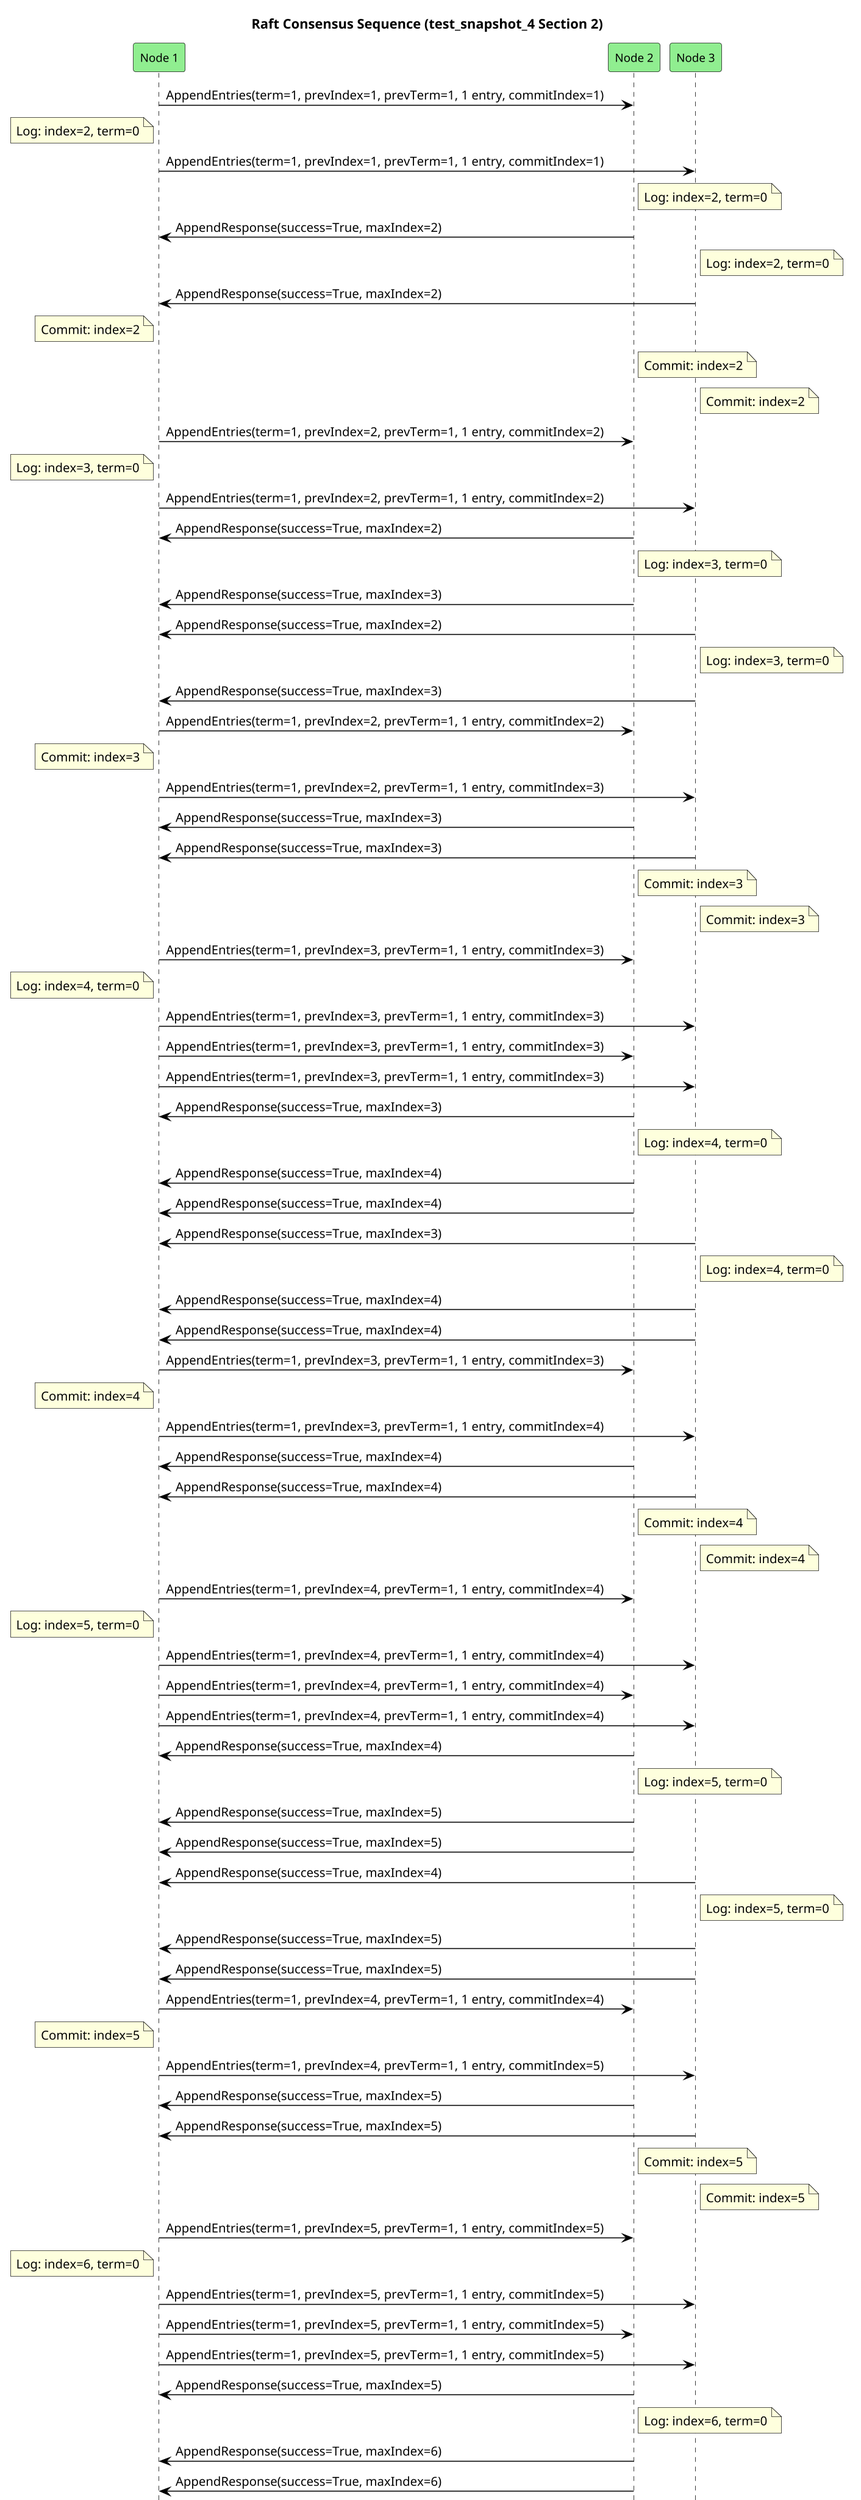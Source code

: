 @startuml
!pragma ratio 0.7
skinparam dpi 150
skinparam monochrome false
skinparam sequence {
  ArrowColor Black
  ActorBorderColor Black
  LifeLineBorderColor Black
  ParticipantFontSize 12
  Padding 10
}
skinparam legend {
  BackgroundColor #F5F5F5
  FontSize 11
}
title Raft Consensus Sequence (test_snapshot_4 Section 2)

participant "Node 1" as n1 order 10 #Lightgreen
participant "Node 2" as n2 order 20 #Lightgreen
participant "Node 3" as n3 order 30 #Lightgreen
n1 -> n2: AppendEntries(term=1, prevIndex=1, prevTerm=1, 1 entry, commitIndex=1)
note left of n1: Log: index=2, term=0
n1 -> n3: AppendEntries(term=1, prevIndex=1, prevTerm=1, 1 entry, commitIndex=1)
note right of n2: Log: index=2, term=0
n2 -> n1: AppendResponse(success=True, maxIndex=2)
note right of n3: Log: index=2, term=0
n3 -> n1: AppendResponse(success=True, maxIndex=2)
note left of n1: Commit: index=2
note right of n2: Commit: index=2
note right of n3: Commit: index=2
n1 -> n2: AppendEntries(term=1, prevIndex=2, prevTerm=1, 1 entry, commitIndex=2)
note left of n1: Log: index=3, term=0
n1 -> n3: AppendEntries(term=1, prevIndex=2, prevTerm=1, 1 entry, commitIndex=2)
n2 -> n1: AppendResponse(success=True, maxIndex=2)
note right of n2: Log: index=3, term=0
n2 -> n1: AppendResponse(success=True, maxIndex=3)
n3 -> n1: AppendResponse(success=True, maxIndex=2)
note right of n3: Log: index=3, term=0
n3 -> n1: AppendResponse(success=True, maxIndex=3)
n1 -> n2: AppendEntries(term=1, prevIndex=2, prevTerm=1, 1 entry, commitIndex=2)
note left of n1: Commit: index=3
n1 -> n3: AppendEntries(term=1, prevIndex=2, prevTerm=1, 1 entry, commitIndex=3)
n2 -> n1: AppendResponse(success=True, maxIndex=3)
n3 -> n1: AppendResponse(success=True, maxIndex=3)
note right of n2: Commit: index=3
note right of n3: Commit: index=3
n1 -> n2: AppendEntries(term=1, prevIndex=3, prevTerm=1, 1 entry, commitIndex=3)
note left of n1: Log: index=4, term=0
n1 -> n3: AppendEntries(term=1, prevIndex=3, prevTerm=1, 1 entry, commitIndex=3)
n1 -> n2: AppendEntries(term=1, prevIndex=3, prevTerm=1, 1 entry, commitIndex=3)
n1 -> n3: AppendEntries(term=1, prevIndex=3, prevTerm=1, 1 entry, commitIndex=3)
n2 -> n1: AppendResponse(success=True, maxIndex=3)
note right of n2: Log: index=4, term=0
n2 -> n1: AppendResponse(success=True, maxIndex=4)
n2 -> n1: AppendResponse(success=True, maxIndex=4)
n3 -> n1: AppendResponse(success=True, maxIndex=3)
note right of n3: Log: index=4, term=0
n3 -> n1: AppendResponse(success=True, maxIndex=4)
n3 -> n1: AppendResponse(success=True, maxIndex=4)
n1 -> n2: AppendEntries(term=1, prevIndex=3, prevTerm=1, 1 entry, commitIndex=3)
note left of n1: Commit: index=4
n1 -> n3: AppendEntries(term=1, prevIndex=3, prevTerm=1, 1 entry, commitIndex=4)
n2 -> n1: AppendResponse(success=True, maxIndex=4)
n3 -> n1: AppendResponse(success=True, maxIndex=4)
note right of n2: Commit: index=4
note right of n3: Commit: index=4
n1 -> n2: AppendEntries(term=1, prevIndex=4, prevTerm=1, 1 entry, commitIndex=4)
note left of n1: Log: index=5, term=0
n1 -> n3: AppendEntries(term=1, prevIndex=4, prevTerm=1, 1 entry, commitIndex=4)
n1 -> n2: AppendEntries(term=1, prevIndex=4, prevTerm=1, 1 entry, commitIndex=4)
n1 -> n3: AppendEntries(term=1, prevIndex=4, prevTerm=1, 1 entry, commitIndex=4)
n2 -> n1: AppendResponse(success=True, maxIndex=4)
note right of n2: Log: index=5, term=0
n2 -> n1: AppendResponse(success=True, maxIndex=5)
n2 -> n1: AppendResponse(success=True, maxIndex=5)
n3 -> n1: AppendResponse(success=True, maxIndex=4)
note right of n3: Log: index=5, term=0
n3 -> n1: AppendResponse(success=True, maxIndex=5)
n3 -> n1: AppendResponse(success=True, maxIndex=5)
n1 -> n2: AppendEntries(term=1, prevIndex=4, prevTerm=1, 1 entry, commitIndex=4)
note left of n1: Commit: index=5
n1 -> n3: AppendEntries(term=1, prevIndex=4, prevTerm=1, 1 entry, commitIndex=5)
n2 -> n1: AppendResponse(success=True, maxIndex=5)
n3 -> n1: AppendResponse(success=True, maxIndex=5)
note right of n2: Commit: index=5
note right of n3: Commit: index=5
n1 -> n2: AppendEntries(term=1, prevIndex=5, prevTerm=1, 1 entry, commitIndex=5)
note left of n1: Log: index=6, term=0
n1 -> n3: AppendEntries(term=1, prevIndex=5, prevTerm=1, 1 entry, commitIndex=5)
n1 -> n2: AppendEntries(term=1, prevIndex=5, prevTerm=1, 1 entry, commitIndex=5)
n1 -> n3: AppendEntries(term=1, prevIndex=5, prevTerm=1, 1 entry, commitIndex=5)
n2 -> n1: AppendResponse(success=True, maxIndex=5)
note right of n2: Log: index=6, term=0
n2 -> n1: AppendResponse(success=True, maxIndex=6)
n2 -> n1: AppendResponse(success=True, maxIndex=6)
n3 -> n1: AppendResponse(success=True, maxIndex=5)
note right of n3: Log: index=6, term=0
n3 -> n1: AppendResponse(success=True, maxIndex=6)
n3 -> n1: AppendResponse(success=True, maxIndex=6)
n1 -> n2: AppendEntries(term=1, prevIndex=5, prevTerm=1, 1 entry, commitIndex=5)
note left of n1: Commit: index=6
n1 -> n3: AppendEntries(term=1, prevIndex=5, prevTerm=1, 1 entry, commitIndex=6)
n2 -> n1: AppendResponse(success=True, maxIndex=6)
n3 -> n1: AppendResponse(success=True, maxIndex=6)
note right of n2: Commit: index=6
note right of n3: Commit: index=6
n1 -> n2: AppendEntries(term=1, prevIndex=6, prevTerm=1, 1 entry, commitIndex=6)
note left of n1: Log: index=7, term=0
n1 -> n3: AppendEntries(term=1, prevIndex=6, prevTerm=1, 1 entry, commitIndex=6)
n1 -> n2: AppendEntries(term=1, prevIndex=6, prevTerm=1, 1 entry, commitIndex=6)
n1 -> n3: AppendEntries(term=1, prevIndex=6, prevTerm=1, 1 entry, commitIndex=6)
n2 -> n1: AppendResponse(success=True, maxIndex=6)
note right of n2: Log: index=7, term=0
n2 -> n1: AppendResponse(success=True, maxIndex=7)
n2 -> n1: AppendResponse(success=True, maxIndex=7)
n3 -> n1: AppendResponse(success=True, maxIndex=6)
note right of n3: Log: index=7, term=0
n3 -> n1: AppendResponse(success=True, maxIndex=7)
n3 -> n1: AppendResponse(success=True, maxIndex=7)
n1 -> n2: AppendEntries(term=1, prevIndex=6, prevTerm=1, 1 entry, commitIndex=6)
note left of n1: Commit: index=7
n1 -> n3: AppendEntries(term=1, prevIndex=6, prevTerm=1, 1 entry, commitIndex=7)
n2 -> n1: AppendResponse(success=True, maxIndex=7)
n3 -> n1: AppendResponse(success=True, maxIndex=7)
note right of n2: Commit: index=7
note right of n3: Commit: index=7
n1 -> n2: AppendEntries(term=1, prevIndex=7, prevTerm=1, 1 entry, commitIndex=7)
note left of n1: Log: index=8, term=0
n1 -> n3: AppendEntries(term=1, prevIndex=7, prevTerm=1, 1 entry, commitIndex=7)
n1 -> n2: AppendEntries(term=1, prevIndex=7, prevTerm=1, 1 entry, commitIndex=7)
n1 -> n3: AppendEntries(term=1, prevIndex=7, prevTerm=1, 1 entry, commitIndex=7)
n2 -> n1: AppendResponse(success=True, maxIndex=7)
note right of n2: Log: index=8, term=0
n2 -> n1: AppendResponse(success=True, maxIndex=8)
n2 -> n1: AppendResponse(success=True, maxIndex=8)
n3 -> n1: AppendResponse(success=True, maxIndex=7)
note right of n3: Log: index=8, term=0
n3 -> n1: AppendResponse(success=True, maxIndex=8)
n3 -> n1: AppendResponse(success=True, maxIndex=8)
n1 -> n2: AppendEntries(term=1, prevIndex=7, prevTerm=1, 1 entry, commitIndex=7)
note left of n1: Commit: index=8
n1 -> n3: AppendEntries(term=1, prevIndex=7, prevTerm=1, 1 entry, commitIndex=8)
n2 -> n1: AppendResponse(success=True, maxIndex=8)
n3 -> n1: AppendResponse(success=True, maxIndex=8)
note right of n2: Commit: index=8
note right of n3: Commit: index=8
n1 -> n2: AppendEntries(term=1, prevIndex=8, prevTerm=1, 1 entry, commitIndex=8)
note left of n1: Log: index=9, term=0
n1 -> n3: AppendEntries(term=1, prevIndex=8, prevTerm=1, 1 entry, commitIndex=8)
n1 -> n2: AppendEntries(term=1, prevIndex=8, prevTerm=1, 1 entry, commitIndex=8)
n1 -> n3: AppendEntries(term=1, prevIndex=8, prevTerm=1, 1 entry, commitIndex=8)
n2 -> n1: AppendResponse(success=True, maxIndex=8)
note right of n2: Log: index=9, term=0
n2 -> n1: AppendResponse(success=True, maxIndex=9)
n2 -> n1: AppendResponse(success=True, maxIndex=9)
n3 -> n1: AppendResponse(success=True, maxIndex=8)
note right of n3: Log: index=9, term=0
n3 -> n1: AppendResponse(success=True, maxIndex=9)
n3 -> n1: AppendResponse(success=True, maxIndex=9)
n1 -> n2: AppendEntries(term=1, prevIndex=8, prevTerm=1, 1 entry, commitIndex=8)
note left of n1: Commit: index=9
n1 -> n3: AppendEntries(term=1, prevIndex=8, prevTerm=1, 1 entry, commitIndex=9)
n2 -> n1: AppendResponse(success=True, maxIndex=9)
n3 -> n1: AppendResponse(success=True, maxIndex=9)
note right of n2: Commit: index=9
note right of n3: Commit: index=9
n1 -> n2: AppendEntries(term=1, prevIndex=9, prevTerm=1, 1 entry, commitIndex=9)
note left of n1: Log: index=10, term=0
n1 -> n3: AppendEntries(term=1, prevIndex=9, prevTerm=1, 1 entry, commitIndex=9)
n1 -> n2: AppendEntries(term=1, prevIndex=9, prevTerm=1, 1 entry, commitIndex=9)
n1 -> n3: AppendEntries(term=1, prevIndex=9, prevTerm=1, 1 entry, commitIndex=9)
n2 -> n1: AppendResponse(success=True, maxIndex=9)
note right of n2: Log: index=10, term=0
n2 -> n1: AppendResponse(success=True, maxIndex=10)
n2 -> n1: AppendResponse(success=True, maxIndex=10)
n3 -> n1: AppendResponse(success=True, maxIndex=9)
note right of n3: Log: index=10, term=0
n3 -> n1: AppendResponse(success=True, maxIndex=10)
n3 -> n1: AppendResponse(success=True, maxIndex=10)
n1 -> n2: AppendEntries(term=1, prevIndex=9, prevTerm=1, 1 entry, commitIndex=9)
note left of n1: Commit: index=10
n1 -> n3: AppendEntries(term=1, prevIndex=9, prevTerm=1, 1 entry, commitIndex=10)
n2 -> n1: AppendResponse(success=True, maxIndex=10)
n3 -> n1: AppendResponse(success=True, maxIndex=10)
note right of n2: Commit: index=10
note right of n3: Commit: index=10
n1 -> n2: AppendEntries(term=1, prevIndex=10, prevTerm=1, 1 entry, commitIndex=10)
note left of n1: Log: index=11, term=0
n1 -> n3: AppendEntries(term=1, prevIndex=10, prevTerm=1, 1 entry, commitIndex=10)
n1 -> n2: AppendEntries(term=1, prevIndex=10, prevTerm=1, 1 entry, commitIndex=10)
n1 -> n3: AppendEntries(term=1, prevIndex=10, prevTerm=1, 1 entry, commitIndex=10)
n2 -> n1: AppendResponse(success=True, maxIndex=10)
note right of n2: Log: index=11, term=0
n2 -> n1: AppendResponse(success=True, maxIndex=11)
n2 -> n1: AppendResponse(success=True, maxIndex=11)
n3 -> n1: AppendResponse(success=True, maxIndex=10)
note right of n3: Log: index=11, term=0
n3 -> n1: AppendResponse(success=True, maxIndex=11)
n3 -> n1: AppendResponse(success=True, maxIndex=11)
n1 -> n2: AppendEntries(term=1, prevIndex=10, prevTerm=1, 1 entry, commitIndex=10)
note left of n1: Commit: index=11
n1 -> n3: AppendEntries(term=1, prevIndex=10, prevTerm=1, 1 entry, commitIndex=11)
n2 -> n1: AppendResponse(success=True, maxIndex=11)
n3 -> n1: AppendResponse(success=True, maxIndex=11)
note right of n2: Commit: index=11
note right of n3: Commit: index=11
n1 -> n2: AppendEntries(term=1, prevIndex=11, prevTerm=1, 1 entry, commitIndex=11)
note left of n1: Log: index=12, term=0
n1 -> n3: AppendEntries(term=1, prevIndex=11, prevTerm=1, 1 entry, commitIndex=11)
n1 -> n2: AppendEntries(term=1, prevIndex=11, prevTerm=1, 1 entry, commitIndex=11)
n1 -> n3: AppendEntries(term=1, prevIndex=11, prevTerm=1, 1 entry, commitIndex=11)
n2 -> n1: AppendResponse(success=True, maxIndex=11)
note right of n2: Log: index=12, term=0
n2 -> n1: AppendResponse(success=True, maxIndex=12)
n2 -> n1: AppendResponse(success=True, maxIndex=12)
n3 -> n1: AppendResponse(success=True, maxIndex=11)
note right of n3: Log: index=12, term=0
n3 -> n1: AppendResponse(success=True, maxIndex=12)
n3 -> n1: AppendResponse(success=True, maxIndex=12)
n1 -> n2: AppendEntries(term=1, prevIndex=11, prevTerm=1, 1 entry, commitIndex=11)
note left of n1: Commit: index=12
n1 -> n3: AppendEntries(term=1, prevIndex=11, prevTerm=1, 1 entry, commitIndex=12)
n2 -> n1: AppendResponse(success=True, maxIndex=12)
n3 -> n1: AppendResponse(success=True, maxIndex=12)
note right of n2: Commit: index=12
note right of n3: Commit: index=12
n1 -> n2: AppendEntries(term=1, prevIndex=12, prevTerm=1, 1 entry, commitIndex=12)
note left of n1: Log: index=13, term=0
n1 -> n3: AppendEntries(term=1, prevIndex=12, prevTerm=1, 1 entry, commitIndex=12)
n1 -> n2: AppendEntries(term=1, prevIndex=12, prevTerm=1, 1 entry, commitIndex=12)
n1 -> n3: AppendEntries(term=1, prevIndex=12, prevTerm=1, 1 entry, commitIndex=12)
n2 -> n1: AppendResponse(success=True, maxIndex=12)
note right of n2: Log: index=13, term=0
n2 -> n1: AppendResponse(success=True, maxIndex=13)
n2 -> n1: AppendResponse(success=True, maxIndex=13)
n3 -> n1: AppendResponse(success=True, maxIndex=12)
note right of n3: Log: index=13, term=0
n3 -> n1: AppendResponse(success=True, maxIndex=13)
n3 -> n1: AppendResponse(success=True, maxIndex=13)
n1 -> n2: AppendEntries(term=1, prevIndex=12, prevTerm=1, 1 entry, commitIndex=12)
note left of n1: Commit: index=13
n1 -> n3: AppendEntries(term=1, prevIndex=12, prevTerm=1, 1 entry, commitIndex=13)
n2 -> n1: AppendResponse(success=True, maxIndex=13)
n3 -> n1: AppendResponse(success=True, maxIndex=13)
note right of n2: Commit: index=13
note right of n3: Commit: index=13
n1 -> n2: AppendEntries(term=1, prevIndex=13, prevTerm=1, 1 entry, commitIndex=13)
note left of n1: Log: index=14, term=0
n1 -> n3: AppendEntries(term=1, prevIndex=13, prevTerm=1, 1 entry, commitIndex=13)
n1 -> n2: AppendEntries(term=1, prevIndex=13, prevTerm=1, 1 entry, commitIndex=13)
n1 -> n3: AppendEntries(term=1, prevIndex=13, prevTerm=1, 1 entry, commitIndex=13)
n2 -> n1: AppendResponse(success=True, maxIndex=13)
note right of n2: Log: index=14, term=0
n2 -> n1: AppendResponse(success=True, maxIndex=14)
n2 -> n1: AppendResponse(success=True, maxIndex=14)
n3 -> n1: AppendResponse(success=True, maxIndex=13)
note right of n3: Log: index=14, term=0
n3 -> n1: AppendResponse(success=True, maxIndex=14)
n3 -> n1: AppendResponse(success=True, maxIndex=14)
n1 -> n2: AppendEntries(term=1, prevIndex=13, prevTerm=1, 1 entry, commitIndex=13)
note left of n1: Commit: index=14
n1 -> n3: AppendEntries(term=1, prevIndex=13, prevTerm=1, 1 entry, commitIndex=14)
n2 -> n1: AppendResponse(success=True, maxIndex=14)
n3 -> n1: AppendResponse(success=True, maxIndex=14)
note right of n2: Commit: index=14
note right of n3: Commit: index=14
n1 -> n2: AppendEntries(term=1, prevIndex=14, prevTerm=1, 1 entry, commitIndex=14)
note left of n1: Log: index=15, term=0
n1 -> n3: AppendEntries(term=1, prevIndex=14, prevTerm=1, 1 entry, commitIndex=14)
n1 -> n2: AppendEntries(term=1, prevIndex=14, prevTerm=1, 1 entry, commitIndex=14)
n1 -> n3: AppendEntries(term=1, prevIndex=14, prevTerm=1, 1 entry, commitIndex=14)
n2 -> n1: AppendResponse(success=True, maxIndex=14)
note right of n2: Log: index=15, term=0
n2 -> n1: AppendResponse(success=True, maxIndex=15)
n2 -> n1: AppendResponse(success=True, maxIndex=15)
n3 -> n1: AppendResponse(success=True, maxIndex=14)
note right of n3: Log: index=15, term=0
n3 -> n1: AppendResponse(success=True, maxIndex=15)
n3 -> n1: AppendResponse(success=True, maxIndex=15)
n1 -> n2: AppendEntries(term=1, prevIndex=14, prevTerm=1, 1 entry, commitIndex=14)
note left of n1: Commit: index=15
n1 -> n3: AppendEntries(term=1, prevIndex=14, prevTerm=1, 1 entry, commitIndex=15)
n2 -> n1: AppendResponse(success=True, maxIndex=15)
n3 -> n1: AppendResponse(success=True, maxIndex=15)
note right of n2: Commit: index=15
note right of n3: Commit: index=15
n1 -> n2: AppendEntries(term=1, prevIndex=15, prevTerm=1, 1 entry, commitIndex=15)
note left of n1: Log: index=16, term=0
n1 -> n3: AppendEntries(term=1, prevIndex=15, prevTerm=1, 1 entry, commitIndex=15)
n1 -> n2: AppendEntries(term=1, prevIndex=15, prevTerm=1, 1 entry, commitIndex=15)
n1 -> n3: AppendEntries(term=1, prevIndex=15, prevTerm=1, 1 entry, commitIndex=15)
n2 -> n1: AppendResponse(success=True, maxIndex=15)
note right of n2: Log: index=16, term=0
n2 -> n1: AppendResponse(success=True, maxIndex=16)
n2 -> n1: AppendResponse(success=True, maxIndex=16)
n3 -> n1: AppendResponse(success=True, maxIndex=15)
note right of n3: Log: index=16, term=0
n3 -> n1: AppendResponse(success=True, maxIndex=16)
n3 -> n1: AppendResponse(success=True, maxIndex=16)
n1 -> n2: AppendEntries(term=1, prevIndex=15, prevTerm=1, 1 entry, commitIndex=15)
note left of n1: Commit: index=16
n1 -> n3: AppendEntries(term=1, prevIndex=15, prevTerm=1, 1 entry, commitIndex=16)
n2 -> n1: AppendResponse(success=True, maxIndex=16)
n3 -> n1: AppendResponse(success=True, maxIndex=16)
note right of n2: Commit: index=16
note right of n3: Commit: index=16

legend right
  <#GhostWhite,#GhostWhite>|      |= __Legend__ |
  |<#Lightgreen>| Raft Node |
  |FOLLOWER| Follower Role |
  |CANDIDATE| Candidate Role |
  |LEADER| Leader Role |
endlegend
@enduml
